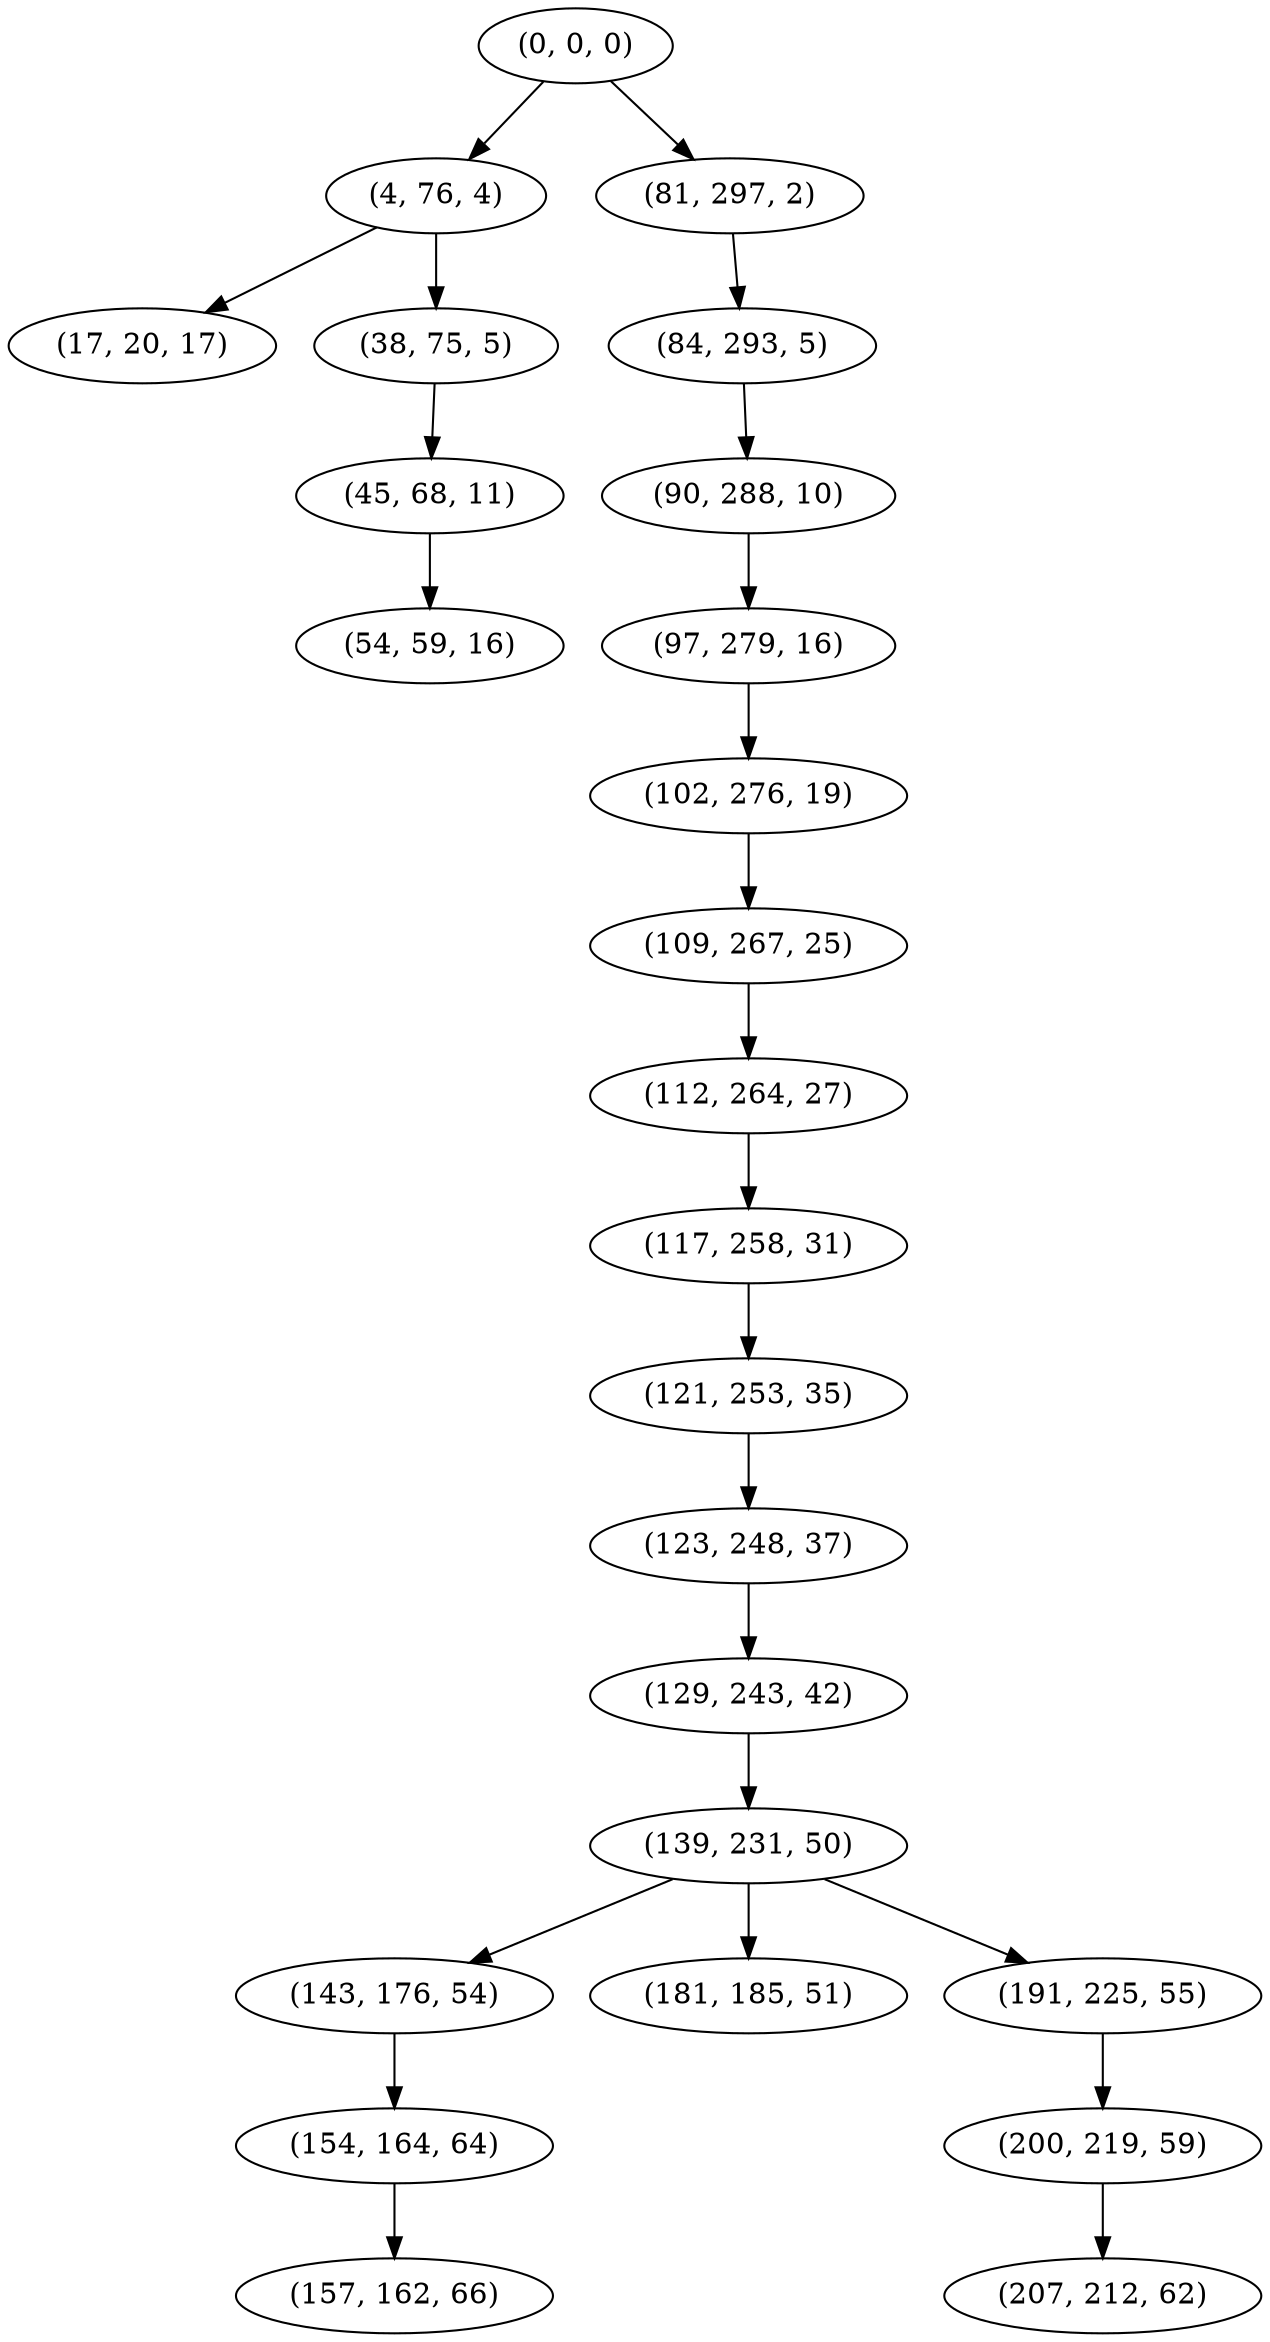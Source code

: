 digraph tree {
    "(0, 0, 0)";
    "(4, 76, 4)";
    "(17, 20, 17)";
    "(38, 75, 5)";
    "(45, 68, 11)";
    "(54, 59, 16)";
    "(81, 297, 2)";
    "(84, 293, 5)";
    "(90, 288, 10)";
    "(97, 279, 16)";
    "(102, 276, 19)";
    "(109, 267, 25)";
    "(112, 264, 27)";
    "(117, 258, 31)";
    "(121, 253, 35)";
    "(123, 248, 37)";
    "(129, 243, 42)";
    "(139, 231, 50)";
    "(143, 176, 54)";
    "(154, 164, 64)";
    "(157, 162, 66)";
    "(181, 185, 51)";
    "(191, 225, 55)";
    "(200, 219, 59)";
    "(207, 212, 62)";
    "(0, 0, 0)" -> "(4, 76, 4)";
    "(0, 0, 0)" -> "(81, 297, 2)";
    "(4, 76, 4)" -> "(17, 20, 17)";
    "(4, 76, 4)" -> "(38, 75, 5)";
    "(38, 75, 5)" -> "(45, 68, 11)";
    "(45, 68, 11)" -> "(54, 59, 16)";
    "(81, 297, 2)" -> "(84, 293, 5)";
    "(84, 293, 5)" -> "(90, 288, 10)";
    "(90, 288, 10)" -> "(97, 279, 16)";
    "(97, 279, 16)" -> "(102, 276, 19)";
    "(102, 276, 19)" -> "(109, 267, 25)";
    "(109, 267, 25)" -> "(112, 264, 27)";
    "(112, 264, 27)" -> "(117, 258, 31)";
    "(117, 258, 31)" -> "(121, 253, 35)";
    "(121, 253, 35)" -> "(123, 248, 37)";
    "(123, 248, 37)" -> "(129, 243, 42)";
    "(129, 243, 42)" -> "(139, 231, 50)";
    "(139, 231, 50)" -> "(143, 176, 54)";
    "(139, 231, 50)" -> "(181, 185, 51)";
    "(139, 231, 50)" -> "(191, 225, 55)";
    "(143, 176, 54)" -> "(154, 164, 64)";
    "(154, 164, 64)" -> "(157, 162, 66)";
    "(191, 225, 55)" -> "(200, 219, 59)";
    "(200, 219, 59)" -> "(207, 212, 62)";
}

